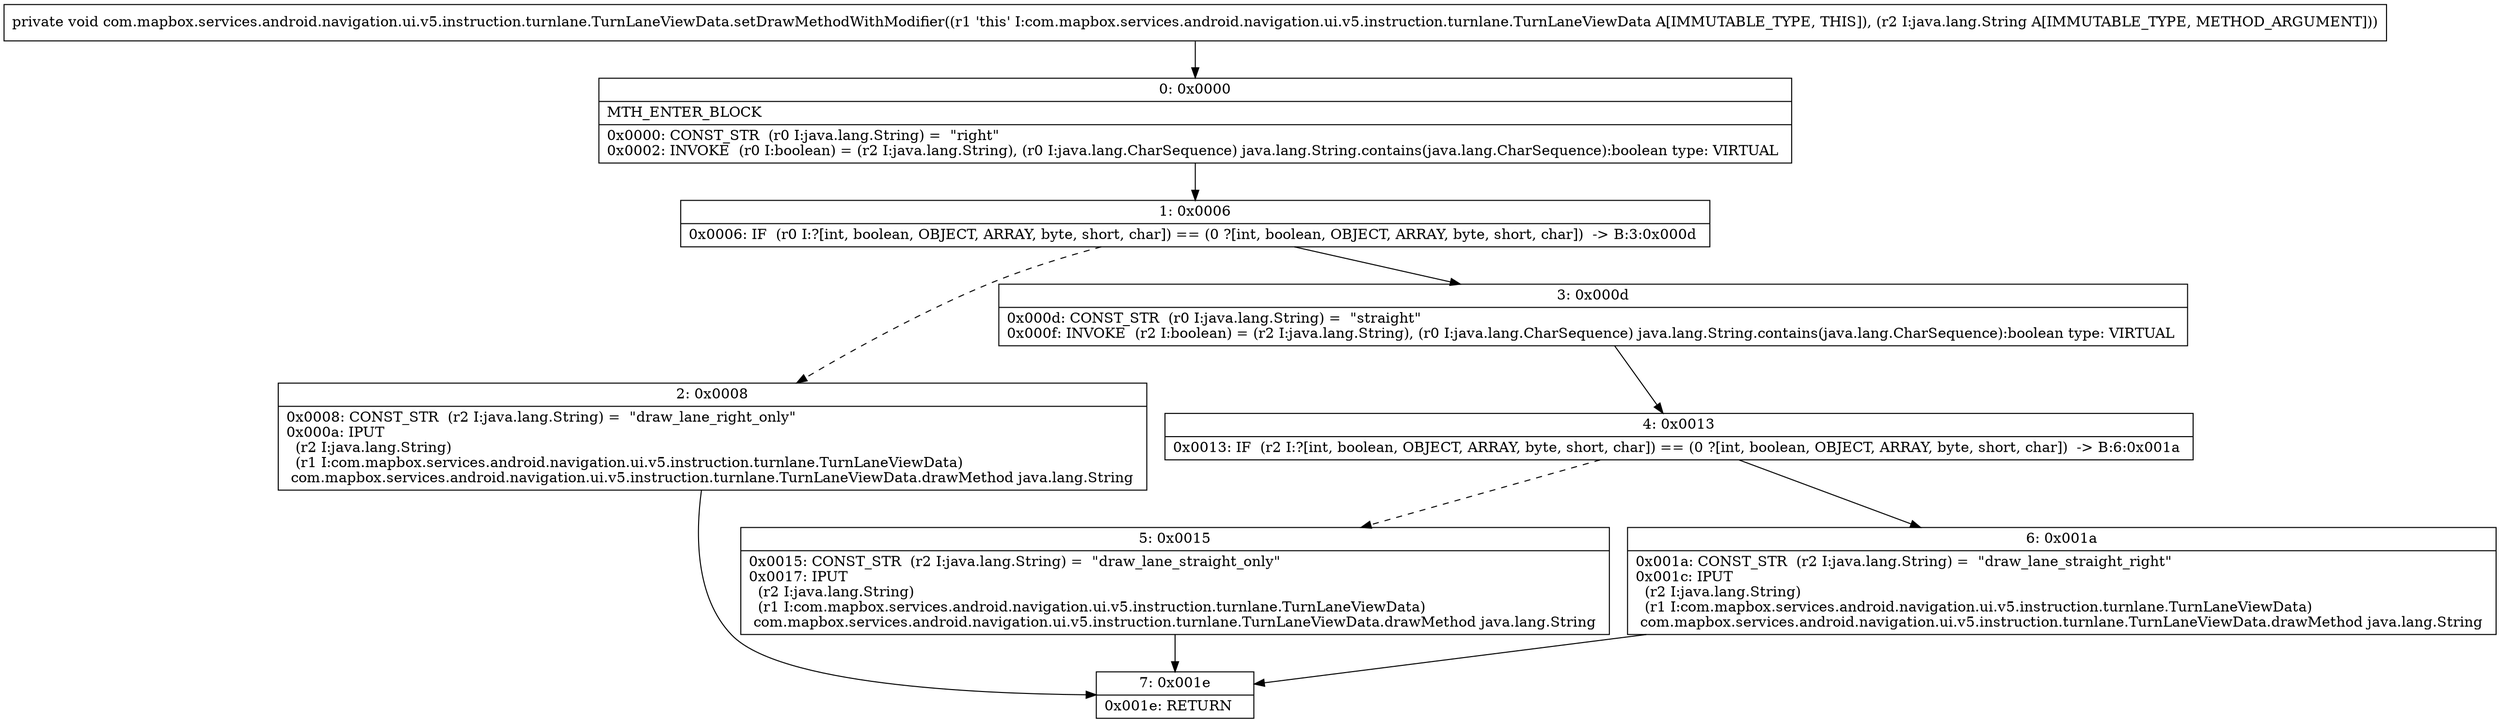 digraph "CFG forcom.mapbox.services.android.navigation.ui.v5.instruction.turnlane.TurnLaneViewData.setDrawMethodWithModifier(Ljava\/lang\/String;)V" {
Node_0 [shape=record,label="{0\:\ 0x0000|MTH_ENTER_BLOCK\l|0x0000: CONST_STR  (r0 I:java.lang.String) =  \"right\" \l0x0002: INVOKE  (r0 I:boolean) = (r2 I:java.lang.String), (r0 I:java.lang.CharSequence) java.lang.String.contains(java.lang.CharSequence):boolean type: VIRTUAL \l}"];
Node_1 [shape=record,label="{1\:\ 0x0006|0x0006: IF  (r0 I:?[int, boolean, OBJECT, ARRAY, byte, short, char]) == (0 ?[int, boolean, OBJECT, ARRAY, byte, short, char])  \-\> B:3:0x000d \l}"];
Node_2 [shape=record,label="{2\:\ 0x0008|0x0008: CONST_STR  (r2 I:java.lang.String) =  \"draw_lane_right_only\" \l0x000a: IPUT  \l  (r2 I:java.lang.String)\l  (r1 I:com.mapbox.services.android.navigation.ui.v5.instruction.turnlane.TurnLaneViewData)\l com.mapbox.services.android.navigation.ui.v5.instruction.turnlane.TurnLaneViewData.drawMethod java.lang.String \l}"];
Node_3 [shape=record,label="{3\:\ 0x000d|0x000d: CONST_STR  (r0 I:java.lang.String) =  \"straight\" \l0x000f: INVOKE  (r2 I:boolean) = (r2 I:java.lang.String), (r0 I:java.lang.CharSequence) java.lang.String.contains(java.lang.CharSequence):boolean type: VIRTUAL \l}"];
Node_4 [shape=record,label="{4\:\ 0x0013|0x0013: IF  (r2 I:?[int, boolean, OBJECT, ARRAY, byte, short, char]) == (0 ?[int, boolean, OBJECT, ARRAY, byte, short, char])  \-\> B:6:0x001a \l}"];
Node_5 [shape=record,label="{5\:\ 0x0015|0x0015: CONST_STR  (r2 I:java.lang.String) =  \"draw_lane_straight_only\" \l0x0017: IPUT  \l  (r2 I:java.lang.String)\l  (r1 I:com.mapbox.services.android.navigation.ui.v5.instruction.turnlane.TurnLaneViewData)\l com.mapbox.services.android.navigation.ui.v5.instruction.turnlane.TurnLaneViewData.drawMethod java.lang.String \l}"];
Node_6 [shape=record,label="{6\:\ 0x001a|0x001a: CONST_STR  (r2 I:java.lang.String) =  \"draw_lane_straight_right\" \l0x001c: IPUT  \l  (r2 I:java.lang.String)\l  (r1 I:com.mapbox.services.android.navigation.ui.v5.instruction.turnlane.TurnLaneViewData)\l com.mapbox.services.android.navigation.ui.v5.instruction.turnlane.TurnLaneViewData.drawMethod java.lang.String \l}"];
Node_7 [shape=record,label="{7\:\ 0x001e|0x001e: RETURN   \l}"];
MethodNode[shape=record,label="{private void com.mapbox.services.android.navigation.ui.v5.instruction.turnlane.TurnLaneViewData.setDrawMethodWithModifier((r1 'this' I:com.mapbox.services.android.navigation.ui.v5.instruction.turnlane.TurnLaneViewData A[IMMUTABLE_TYPE, THIS]), (r2 I:java.lang.String A[IMMUTABLE_TYPE, METHOD_ARGUMENT])) }"];
MethodNode -> Node_0;
Node_0 -> Node_1;
Node_1 -> Node_2[style=dashed];
Node_1 -> Node_3;
Node_2 -> Node_7;
Node_3 -> Node_4;
Node_4 -> Node_5[style=dashed];
Node_4 -> Node_6;
Node_5 -> Node_7;
Node_6 -> Node_7;
}

